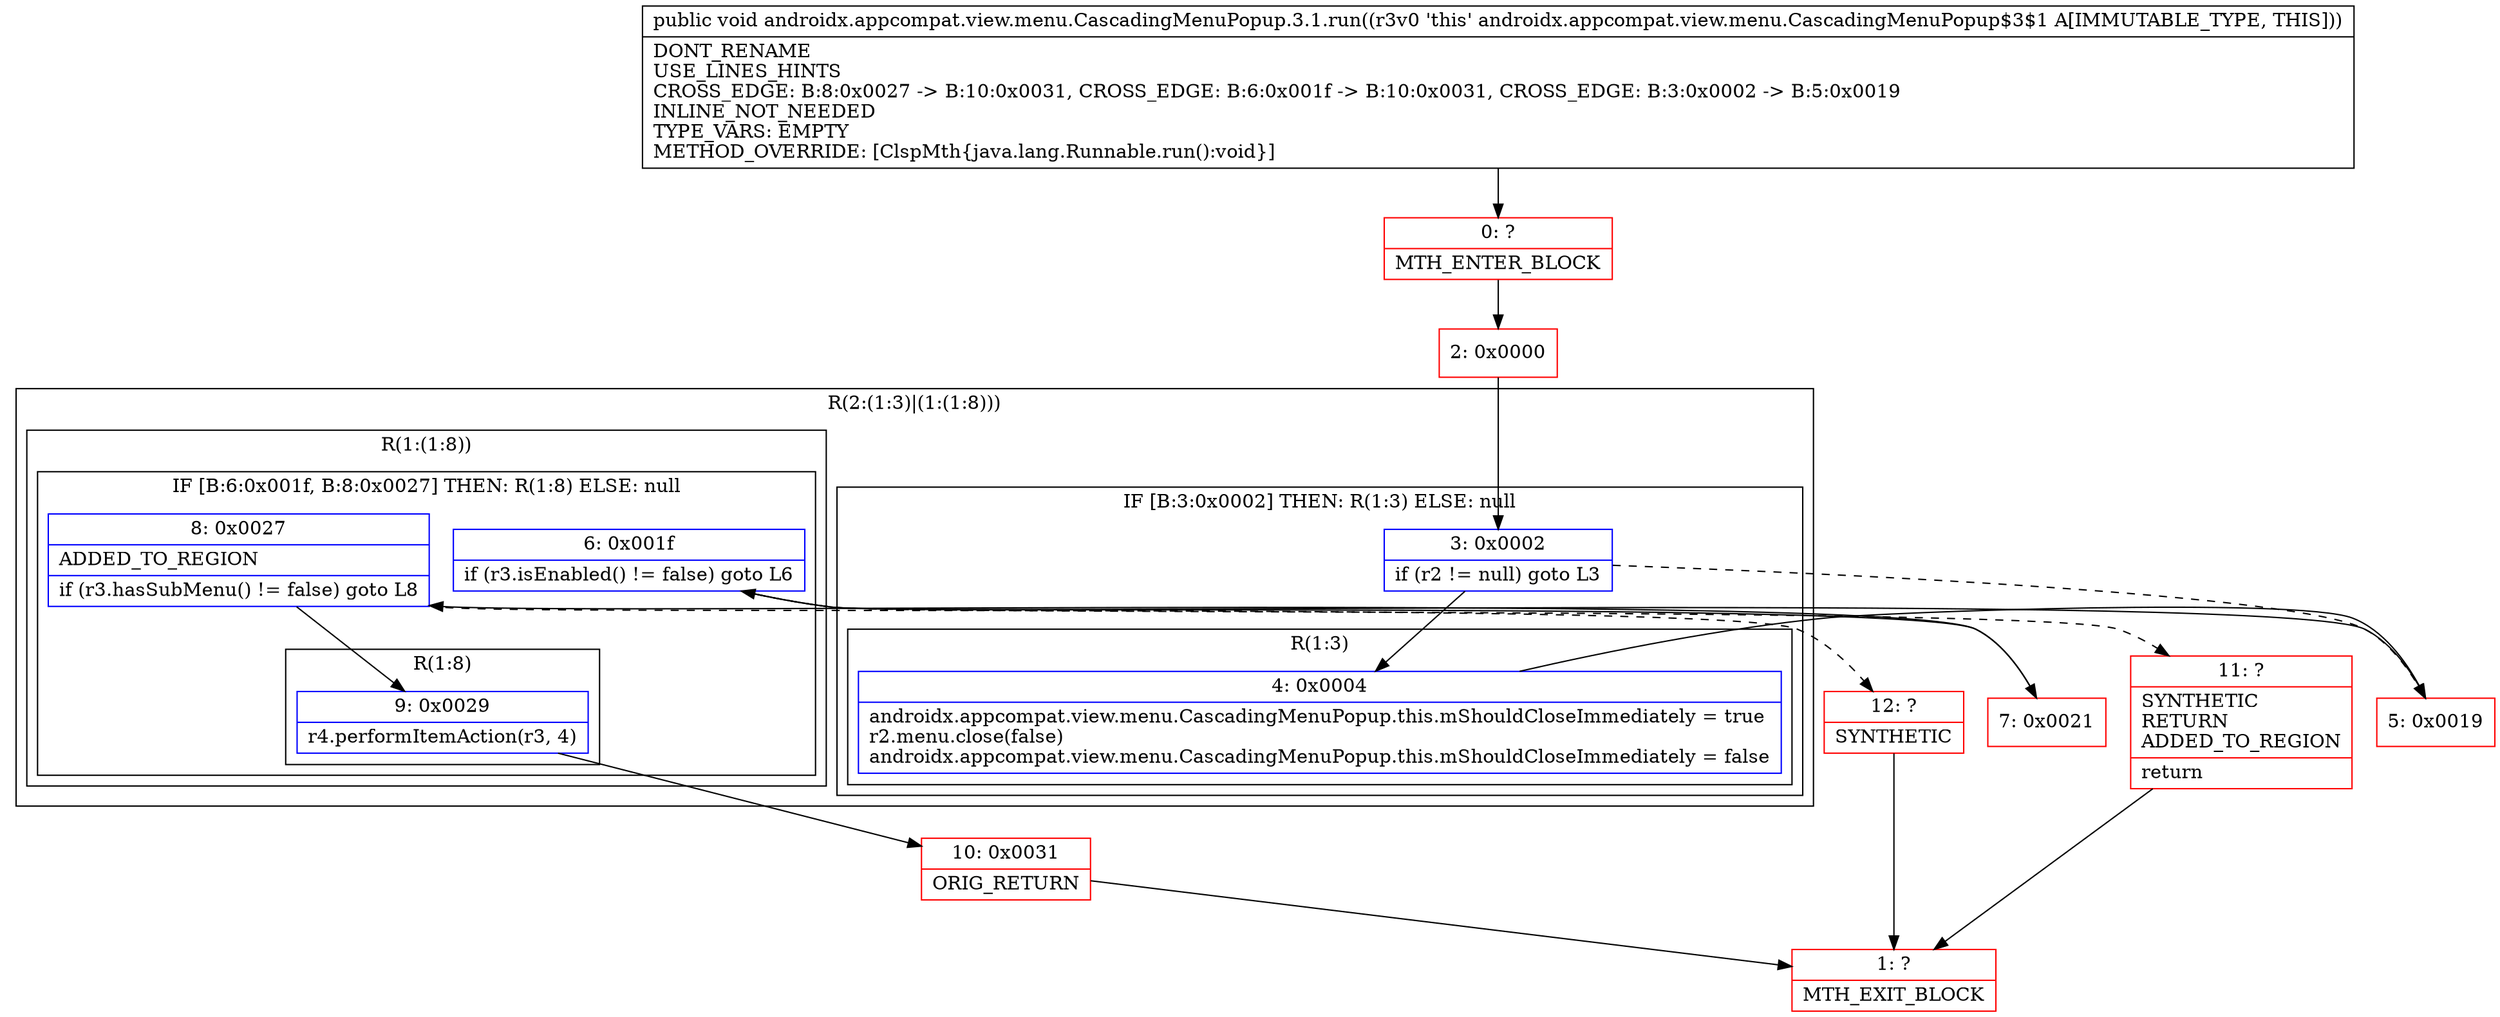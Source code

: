 digraph "CFG forandroidx.appcompat.view.menu.CascadingMenuPopup.3.1.run()V" {
subgraph cluster_Region_1606038622 {
label = "R(2:(1:3)|(1:(1:8)))";
node [shape=record,color=blue];
subgraph cluster_IfRegion_1563815575 {
label = "IF [B:3:0x0002] THEN: R(1:3) ELSE: null";
node [shape=record,color=blue];
Node_3 [shape=record,label="{3\:\ 0x0002|if (r2 != null) goto L3\l}"];
subgraph cluster_Region_694861085 {
label = "R(1:3)";
node [shape=record,color=blue];
Node_4 [shape=record,label="{4\:\ 0x0004|androidx.appcompat.view.menu.CascadingMenuPopup.this.mShouldCloseImmediately = true\lr2.menu.close(false)\landroidx.appcompat.view.menu.CascadingMenuPopup.this.mShouldCloseImmediately = false\l}"];
}
}
subgraph cluster_Region_903983867 {
label = "R(1:(1:8))";
node [shape=record,color=blue];
subgraph cluster_IfRegion_997685469 {
label = "IF [B:6:0x001f, B:8:0x0027] THEN: R(1:8) ELSE: null";
node [shape=record,color=blue];
Node_6 [shape=record,label="{6\:\ 0x001f|if (r3.isEnabled() != false) goto L6\l}"];
Node_8 [shape=record,label="{8\:\ 0x0027|ADDED_TO_REGION\l|if (r3.hasSubMenu() != false) goto L8\l}"];
subgraph cluster_Region_1237608562 {
label = "R(1:8)";
node [shape=record,color=blue];
Node_9 [shape=record,label="{9\:\ 0x0029|r4.performItemAction(r3, 4)\l}"];
}
}
}
}
Node_0 [shape=record,color=red,label="{0\:\ ?|MTH_ENTER_BLOCK\l}"];
Node_2 [shape=record,color=red,label="{2\:\ 0x0000}"];
Node_5 [shape=record,color=red,label="{5\:\ 0x0019}"];
Node_7 [shape=record,color=red,label="{7\:\ 0x0021}"];
Node_10 [shape=record,color=red,label="{10\:\ 0x0031|ORIG_RETURN\l}"];
Node_1 [shape=record,color=red,label="{1\:\ ?|MTH_EXIT_BLOCK\l}"];
Node_12 [shape=record,color=red,label="{12\:\ ?|SYNTHETIC\l}"];
Node_11 [shape=record,color=red,label="{11\:\ ?|SYNTHETIC\lRETURN\lADDED_TO_REGION\l|return\l}"];
MethodNode[shape=record,label="{public void androidx.appcompat.view.menu.CascadingMenuPopup.3.1.run((r3v0 'this' androidx.appcompat.view.menu.CascadingMenuPopup$3$1 A[IMMUTABLE_TYPE, THIS]))  | DONT_RENAME\lUSE_LINES_HINTS\lCROSS_EDGE: B:8:0x0027 \-\> B:10:0x0031, CROSS_EDGE: B:6:0x001f \-\> B:10:0x0031, CROSS_EDGE: B:3:0x0002 \-\> B:5:0x0019\lINLINE_NOT_NEEDED\lTYPE_VARS: EMPTY\lMETHOD_OVERRIDE: [ClspMth\{java.lang.Runnable.run():void\}]\l}"];
MethodNode -> Node_0;Node_3 -> Node_4;
Node_3 -> Node_5[style=dashed];
Node_4 -> Node_5;
Node_6 -> Node_7;
Node_6 -> Node_11[style=dashed];
Node_8 -> Node_9;
Node_8 -> Node_12[style=dashed];
Node_9 -> Node_10;
Node_0 -> Node_2;
Node_2 -> Node_3;
Node_5 -> Node_6;
Node_7 -> Node_8;
Node_10 -> Node_1;
Node_12 -> Node_1;
Node_11 -> Node_1;
}

